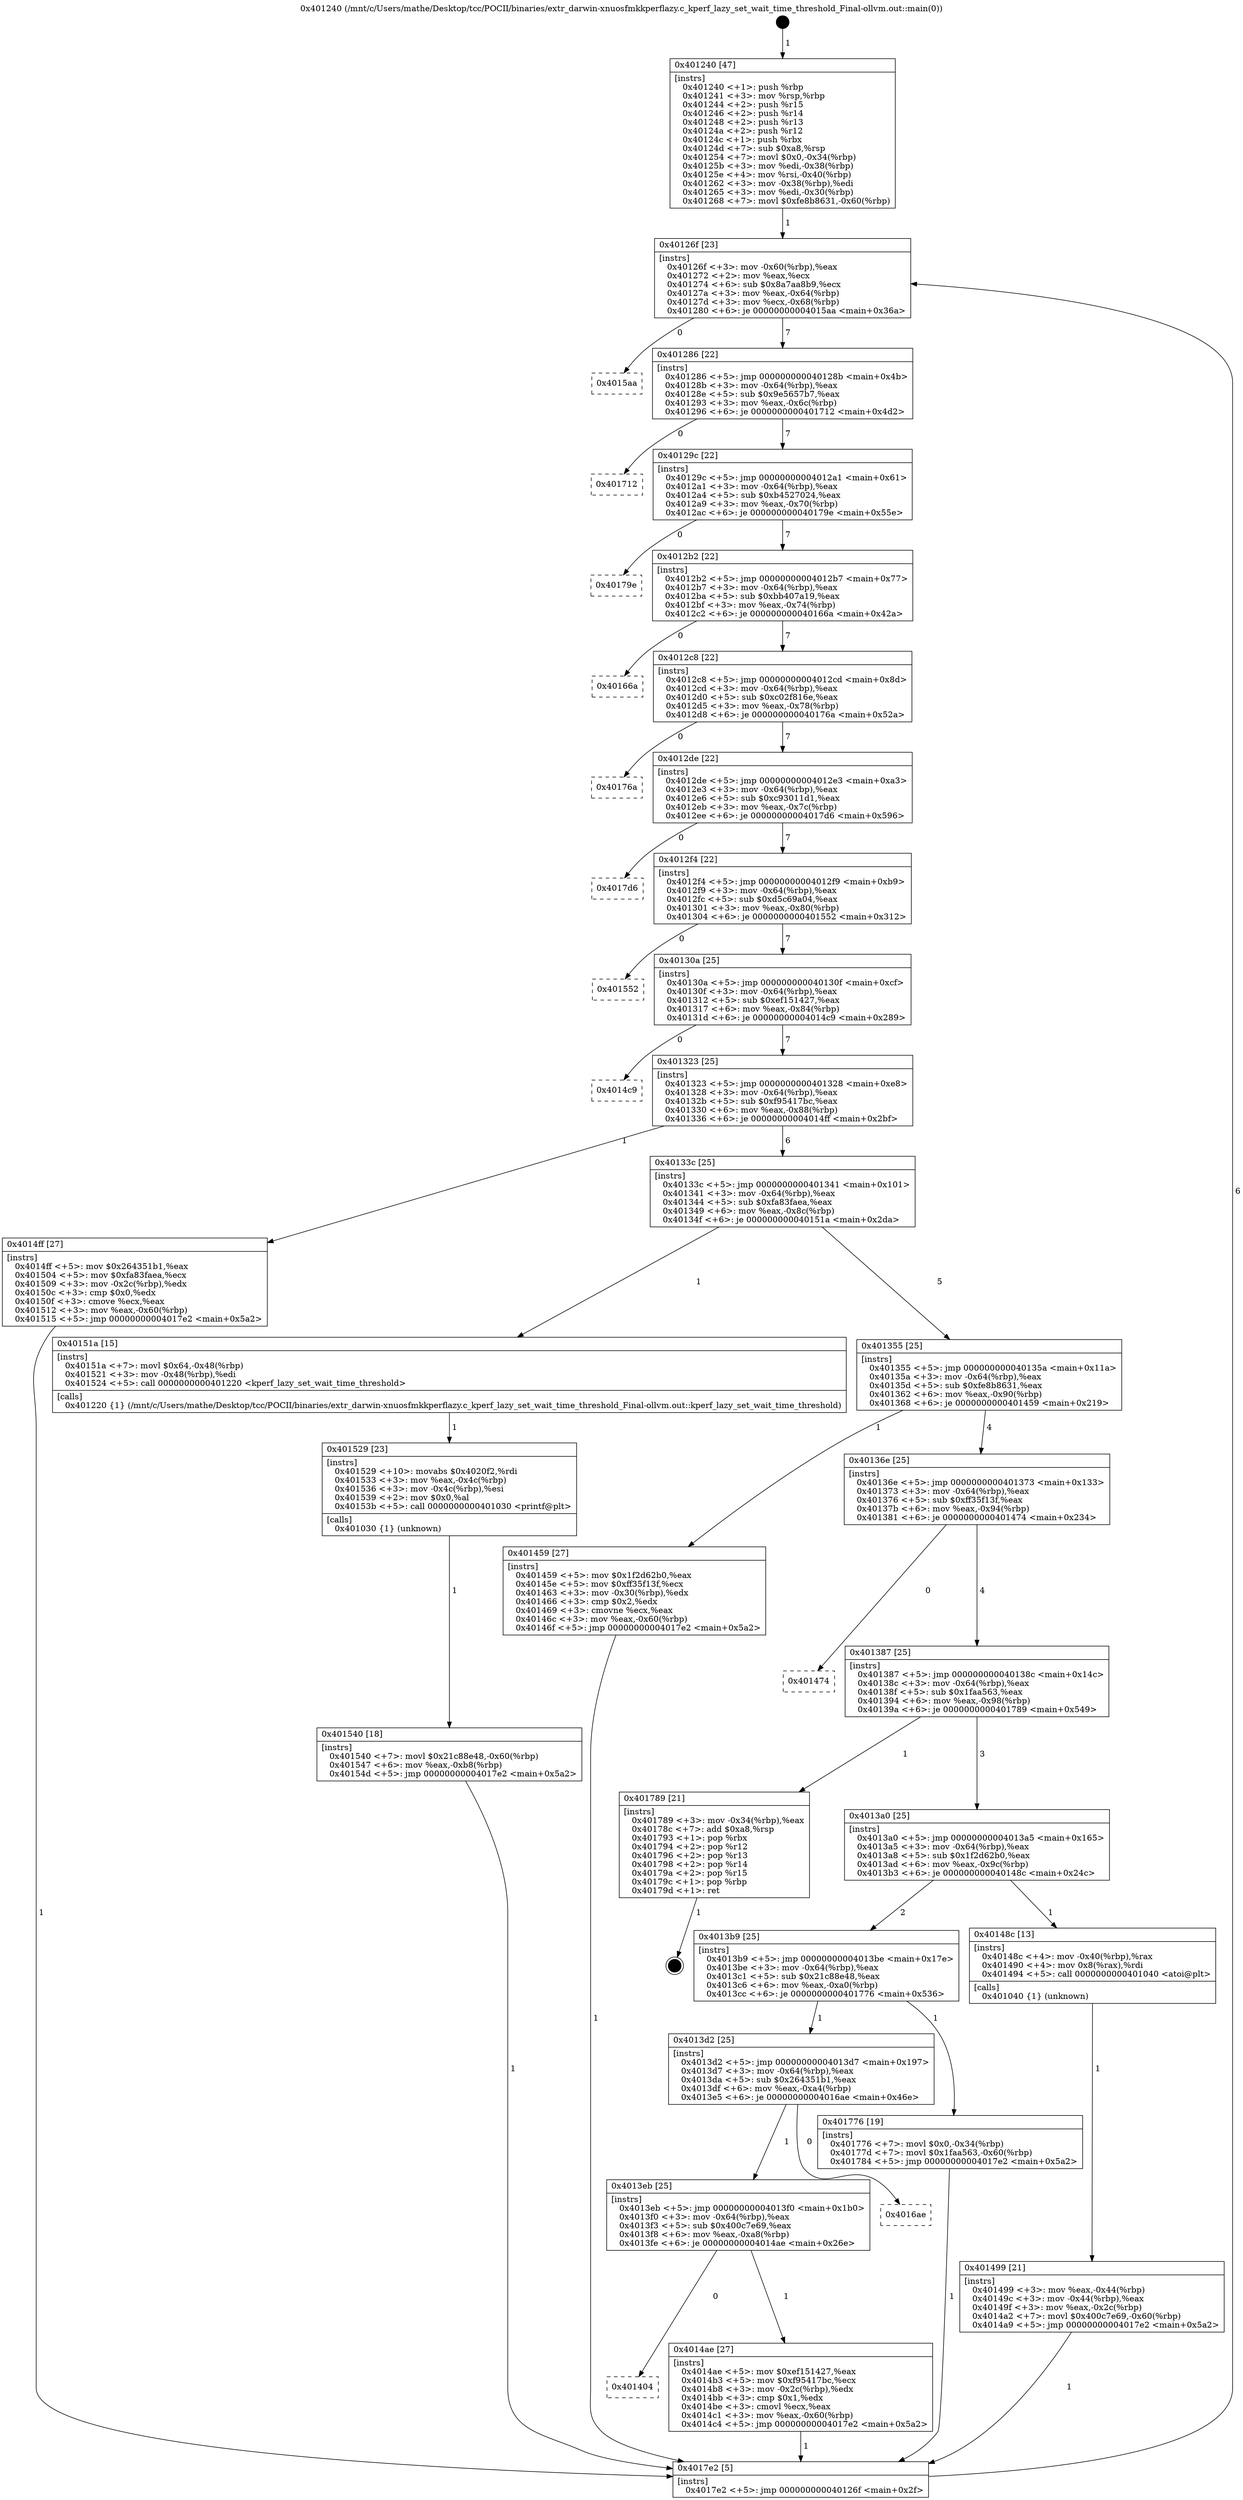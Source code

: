 digraph "0x401240" {
  label = "0x401240 (/mnt/c/Users/mathe/Desktop/tcc/POCII/binaries/extr_darwin-xnuosfmkkperflazy.c_kperf_lazy_set_wait_time_threshold_Final-ollvm.out::main(0))"
  labelloc = "t"
  node[shape=record]

  Entry [label="",width=0.3,height=0.3,shape=circle,fillcolor=black,style=filled]
  "0x40126f" [label="{
     0x40126f [23]\l
     | [instrs]\l
     &nbsp;&nbsp;0x40126f \<+3\>: mov -0x60(%rbp),%eax\l
     &nbsp;&nbsp;0x401272 \<+2\>: mov %eax,%ecx\l
     &nbsp;&nbsp;0x401274 \<+6\>: sub $0x8a7aa8b9,%ecx\l
     &nbsp;&nbsp;0x40127a \<+3\>: mov %eax,-0x64(%rbp)\l
     &nbsp;&nbsp;0x40127d \<+3\>: mov %ecx,-0x68(%rbp)\l
     &nbsp;&nbsp;0x401280 \<+6\>: je 00000000004015aa \<main+0x36a\>\l
  }"]
  "0x4015aa" [label="{
     0x4015aa\l
  }", style=dashed]
  "0x401286" [label="{
     0x401286 [22]\l
     | [instrs]\l
     &nbsp;&nbsp;0x401286 \<+5\>: jmp 000000000040128b \<main+0x4b\>\l
     &nbsp;&nbsp;0x40128b \<+3\>: mov -0x64(%rbp),%eax\l
     &nbsp;&nbsp;0x40128e \<+5\>: sub $0x9e5657b7,%eax\l
     &nbsp;&nbsp;0x401293 \<+3\>: mov %eax,-0x6c(%rbp)\l
     &nbsp;&nbsp;0x401296 \<+6\>: je 0000000000401712 \<main+0x4d2\>\l
  }"]
  Exit [label="",width=0.3,height=0.3,shape=circle,fillcolor=black,style=filled,peripheries=2]
  "0x401712" [label="{
     0x401712\l
  }", style=dashed]
  "0x40129c" [label="{
     0x40129c [22]\l
     | [instrs]\l
     &nbsp;&nbsp;0x40129c \<+5\>: jmp 00000000004012a1 \<main+0x61\>\l
     &nbsp;&nbsp;0x4012a1 \<+3\>: mov -0x64(%rbp),%eax\l
     &nbsp;&nbsp;0x4012a4 \<+5\>: sub $0xb4527024,%eax\l
     &nbsp;&nbsp;0x4012a9 \<+3\>: mov %eax,-0x70(%rbp)\l
     &nbsp;&nbsp;0x4012ac \<+6\>: je 000000000040179e \<main+0x55e\>\l
  }"]
  "0x401540" [label="{
     0x401540 [18]\l
     | [instrs]\l
     &nbsp;&nbsp;0x401540 \<+7\>: movl $0x21c88e48,-0x60(%rbp)\l
     &nbsp;&nbsp;0x401547 \<+6\>: mov %eax,-0xb8(%rbp)\l
     &nbsp;&nbsp;0x40154d \<+5\>: jmp 00000000004017e2 \<main+0x5a2\>\l
  }"]
  "0x40179e" [label="{
     0x40179e\l
  }", style=dashed]
  "0x4012b2" [label="{
     0x4012b2 [22]\l
     | [instrs]\l
     &nbsp;&nbsp;0x4012b2 \<+5\>: jmp 00000000004012b7 \<main+0x77\>\l
     &nbsp;&nbsp;0x4012b7 \<+3\>: mov -0x64(%rbp),%eax\l
     &nbsp;&nbsp;0x4012ba \<+5\>: sub $0xbb407a19,%eax\l
     &nbsp;&nbsp;0x4012bf \<+3\>: mov %eax,-0x74(%rbp)\l
     &nbsp;&nbsp;0x4012c2 \<+6\>: je 000000000040166a \<main+0x42a\>\l
  }"]
  "0x401529" [label="{
     0x401529 [23]\l
     | [instrs]\l
     &nbsp;&nbsp;0x401529 \<+10\>: movabs $0x4020f2,%rdi\l
     &nbsp;&nbsp;0x401533 \<+3\>: mov %eax,-0x4c(%rbp)\l
     &nbsp;&nbsp;0x401536 \<+3\>: mov -0x4c(%rbp),%esi\l
     &nbsp;&nbsp;0x401539 \<+2\>: mov $0x0,%al\l
     &nbsp;&nbsp;0x40153b \<+5\>: call 0000000000401030 \<printf@plt\>\l
     | [calls]\l
     &nbsp;&nbsp;0x401030 \{1\} (unknown)\l
  }"]
  "0x40166a" [label="{
     0x40166a\l
  }", style=dashed]
  "0x4012c8" [label="{
     0x4012c8 [22]\l
     | [instrs]\l
     &nbsp;&nbsp;0x4012c8 \<+5\>: jmp 00000000004012cd \<main+0x8d\>\l
     &nbsp;&nbsp;0x4012cd \<+3\>: mov -0x64(%rbp),%eax\l
     &nbsp;&nbsp;0x4012d0 \<+5\>: sub $0xc02f816e,%eax\l
     &nbsp;&nbsp;0x4012d5 \<+3\>: mov %eax,-0x78(%rbp)\l
     &nbsp;&nbsp;0x4012d8 \<+6\>: je 000000000040176a \<main+0x52a\>\l
  }"]
  "0x401404" [label="{
     0x401404\l
  }", style=dashed]
  "0x40176a" [label="{
     0x40176a\l
  }", style=dashed]
  "0x4012de" [label="{
     0x4012de [22]\l
     | [instrs]\l
     &nbsp;&nbsp;0x4012de \<+5\>: jmp 00000000004012e3 \<main+0xa3\>\l
     &nbsp;&nbsp;0x4012e3 \<+3\>: mov -0x64(%rbp),%eax\l
     &nbsp;&nbsp;0x4012e6 \<+5\>: sub $0xc93011d1,%eax\l
     &nbsp;&nbsp;0x4012eb \<+3\>: mov %eax,-0x7c(%rbp)\l
     &nbsp;&nbsp;0x4012ee \<+6\>: je 00000000004017d6 \<main+0x596\>\l
  }"]
  "0x4014ae" [label="{
     0x4014ae [27]\l
     | [instrs]\l
     &nbsp;&nbsp;0x4014ae \<+5\>: mov $0xef151427,%eax\l
     &nbsp;&nbsp;0x4014b3 \<+5\>: mov $0xf95417bc,%ecx\l
     &nbsp;&nbsp;0x4014b8 \<+3\>: mov -0x2c(%rbp),%edx\l
     &nbsp;&nbsp;0x4014bb \<+3\>: cmp $0x1,%edx\l
     &nbsp;&nbsp;0x4014be \<+3\>: cmovl %ecx,%eax\l
     &nbsp;&nbsp;0x4014c1 \<+3\>: mov %eax,-0x60(%rbp)\l
     &nbsp;&nbsp;0x4014c4 \<+5\>: jmp 00000000004017e2 \<main+0x5a2\>\l
  }"]
  "0x4017d6" [label="{
     0x4017d6\l
  }", style=dashed]
  "0x4012f4" [label="{
     0x4012f4 [22]\l
     | [instrs]\l
     &nbsp;&nbsp;0x4012f4 \<+5\>: jmp 00000000004012f9 \<main+0xb9\>\l
     &nbsp;&nbsp;0x4012f9 \<+3\>: mov -0x64(%rbp),%eax\l
     &nbsp;&nbsp;0x4012fc \<+5\>: sub $0xd5c69a04,%eax\l
     &nbsp;&nbsp;0x401301 \<+3\>: mov %eax,-0x80(%rbp)\l
     &nbsp;&nbsp;0x401304 \<+6\>: je 0000000000401552 \<main+0x312\>\l
  }"]
  "0x4013eb" [label="{
     0x4013eb [25]\l
     | [instrs]\l
     &nbsp;&nbsp;0x4013eb \<+5\>: jmp 00000000004013f0 \<main+0x1b0\>\l
     &nbsp;&nbsp;0x4013f0 \<+3\>: mov -0x64(%rbp),%eax\l
     &nbsp;&nbsp;0x4013f3 \<+5\>: sub $0x400c7e69,%eax\l
     &nbsp;&nbsp;0x4013f8 \<+6\>: mov %eax,-0xa8(%rbp)\l
     &nbsp;&nbsp;0x4013fe \<+6\>: je 00000000004014ae \<main+0x26e\>\l
  }"]
  "0x401552" [label="{
     0x401552\l
  }", style=dashed]
  "0x40130a" [label="{
     0x40130a [25]\l
     | [instrs]\l
     &nbsp;&nbsp;0x40130a \<+5\>: jmp 000000000040130f \<main+0xcf\>\l
     &nbsp;&nbsp;0x40130f \<+3\>: mov -0x64(%rbp),%eax\l
     &nbsp;&nbsp;0x401312 \<+5\>: sub $0xef151427,%eax\l
     &nbsp;&nbsp;0x401317 \<+6\>: mov %eax,-0x84(%rbp)\l
     &nbsp;&nbsp;0x40131d \<+6\>: je 00000000004014c9 \<main+0x289\>\l
  }"]
  "0x4016ae" [label="{
     0x4016ae\l
  }", style=dashed]
  "0x4014c9" [label="{
     0x4014c9\l
  }", style=dashed]
  "0x401323" [label="{
     0x401323 [25]\l
     | [instrs]\l
     &nbsp;&nbsp;0x401323 \<+5\>: jmp 0000000000401328 \<main+0xe8\>\l
     &nbsp;&nbsp;0x401328 \<+3\>: mov -0x64(%rbp),%eax\l
     &nbsp;&nbsp;0x40132b \<+5\>: sub $0xf95417bc,%eax\l
     &nbsp;&nbsp;0x401330 \<+6\>: mov %eax,-0x88(%rbp)\l
     &nbsp;&nbsp;0x401336 \<+6\>: je 00000000004014ff \<main+0x2bf\>\l
  }"]
  "0x4013d2" [label="{
     0x4013d2 [25]\l
     | [instrs]\l
     &nbsp;&nbsp;0x4013d2 \<+5\>: jmp 00000000004013d7 \<main+0x197\>\l
     &nbsp;&nbsp;0x4013d7 \<+3\>: mov -0x64(%rbp),%eax\l
     &nbsp;&nbsp;0x4013da \<+5\>: sub $0x264351b1,%eax\l
     &nbsp;&nbsp;0x4013df \<+6\>: mov %eax,-0xa4(%rbp)\l
     &nbsp;&nbsp;0x4013e5 \<+6\>: je 00000000004016ae \<main+0x46e\>\l
  }"]
  "0x4014ff" [label="{
     0x4014ff [27]\l
     | [instrs]\l
     &nbsp;&nbsp;0x4014ff \<+5\>: mov $0x264351b1,%eax\l
     &nbsp;&nbsp;0x401504 \<+5\>: mov $0xfa83faea,%ecx\l
     &nbsp;&nbsp;0x401509 \<+3\>: mov -0x2c(%rbp),%edx\l
     &nbsp;&nbsp;0x40150c \<+3\>: cmp $0x0,%edx\l
     &nbsp;&nbsp;0x40150f \<+3\>: cmove %ecx,%eax\l
     &nbsp;&nbsp;0x401512 \<+3\>: mov %eax,-0x60(%rbp)\l
     &nbsp;&nbsp;0x401515 \<+5\>: jmp 00000000004017e2 \<main+0x5a2\>\l
  }"]
  "0x40133c" [label="{
     0x40133c [25]\l
     | [instrs]\l
     &nbsp;&nbsp;0x40133c \<+5\>: jmp 0000000000401341 \<main+0x101\>\l
     &nbsp;&nbsp;0x401341 \<+3\>: mov -0x64(%rbp),%eax\l
     &nbsp;&nbsp;0x401344 \<+5\>: sub $0xfa83faea,%eax\l
     &nbsp;&nbsp;0x401349 \<+6\>: mov %eax,-0x8c(%rbp)\l
     &nbsp;&nbsp;0x40134f \<+6\>: je 000000000040151a \<main+0x2da\>\l
  }"]
  "0x401776" [label="{
     0x401776 [19]\l
     | [instrs]\l
     &nbsp;&nbsp;0x401776 \<+7\>: movl $0x0,-0x34(%rbp)\l
     &nbsp;&nbsp;0x40177d \<+7\>: movl $0x1faa563,-0x60(%rbp)\l
     &nbsp;&nbsp;0x401784 \<+5\>: jmp 00000000004017e2 \<main+0x5a2\>\l
  }"]
  "0x40151a" [label="{
     0x40151a [15]\l
     | [instrs]\l
     &nbsp;&nbsp;0x40151a \<+7\>: movl $0x64,-0x48(%rbp)\l
     &nbsp;&nbsp;0x401521 \<+3\>: mov -0x48(%rbp),%edi\l
     &nbsp;&nbsp;0x401524 \<+5\>: call 0000000000401220 \<kperf_lazy_set_wait_time_threshold\>\l
     | [calls]\l
     &nbsp;&nbsp;0x401220 \{1\} (/mnt/c/Users/mathe/Desktop/tcc/POCII/binaries/extr_darwin-xnuosfmkkperflazy.c_kperf_lazy_set_wait_time_threshold_Final-ollvm.out::kperf_lazy_set_wait_time_threshold)\l
  }"]
  "0x401355" [label="{
     0x401355 [25]\l
     | [instrs]\l
     &nbsp;&nbsp;0x401355 \<+5\>: jmp 000000000040135a \<main+0x11a\>\l
     &nbsp;&nbsp;0x40135a \<+3\>: mov -0x64(%rbp),%eax\l
     &nbsp;&nbsp;0x40135d \<+5\>: sub $0xfe8b8631,%eax\l
     &nbsp;&nbsp;0x401362 \<+6\>: mov %eax,-0x90(%rbp)\l
     &nbsp;&nbsp;0x401368 \<+6\>: je 0000000000401459 \<main+0x219\>\l
  }"]
  "0x401499" [label="{
     0x401499 [21]\l
     | [instrs]\l
     &nbsp;&nbsp;0x401499 \<+3\>: mov %eax,-0x44(%rbp)\l
     &nbsp;&nbsp;0x40149c \<+3\>: mov -0x44(%rbp),%eax\l
     &nbsp;&nbsp;0x40149f \<+3\>: mov %eax,-0x2c(%rbp)\l
     &nbsp;&nbsp;0x4014a2 \<+7\>: movl $0x400c7e69,-0x60(%rbp)\l
     &nbsp;&nbsp;0x4014a9 \<+5\>: jmp 00000000004017e2 \<main+0x5a2\>\l
  }"]
  "0x401459" [label="{
     0x401459 [27]\l
     | [instrs]\l
     &nbsp;&nbsp;0x401459 \<+5\>: mov $0x1f2d62b0,%eax\l
     &nbsp;&nbsp;0x40145e \<+5\>: mov $0xff35f13f,%ecx\l
     &nbsp;&nbsp;0x401463 \<+3\>: mov -0x30(%rbp),%edx\l
     &nbsp;&nbsp;0x401466 \<+3\>: cmp $0x2,%edx\l
     &nbsp;&nbsp;0x401469 \<+3\>: cmovne %ecx,%eax\l
     &nbsp;&nbsp;0x40146c \<+3\>: mov %eax,-0x60(%rbp)\l
     &nbsp;&nbsp;0x40146f \<+5\>: jmp 00000000004017e2 \<main+0x5a2\>\l
  }"]
  "0x40136e" [label="{
     0x40136e [25]\l
     | [instrs]\l
     &nbsp;&nbsp;0x40136e \<+5\>: jmp 0000000000401373 \<main+0x133\>\l
     &nbsp;&nbsp;0x401373 \<+3\>: mov -0x64(%rbp),%eax\l
     &nbsp;&nbsp;0x401376 \<+5\>: sub $0xff35f13f,%eax\l
     &nbsp;&nbsp;0x40137b \<+6\>: mov %eax,-0x94(%rbp)\l
     &nbsp;&nbsp;0x401381 \<+6\>: je 0000000000401474 \<main+0x234\>\l
  }"]
  "0x4017e2" [label="{
     0x4017e2 [5]\l
     | [instrs]\l
     &nbsp;&nbsp;0x4017e2 \<+5\>: jmp 000000000040126f \<main+0x2f\>\l
  }"]
  "0x401240" [label="{
     0x401240 [47]\l
     | [instrs]\l
     &nbsp;&nbsp;0x401240 \<+1\>: push %rbp\l
     &nbsp;&nbsp;0x401241 \<+3\>: mov %rsp,%rbp\l
     &nbsp;&nbsp;0x401244 \<+2\>: push %r15\l
     &nbsp;&nbsp;0x401246 \<+2\>: push %r14\l
     &nbsp;&nbsp;0x401248 \<+2\>: push %r13\l
     &nbsp;&nbsp;0x40124a \<+2\>: push %r12\l
     &nbsp;&nbsp;0x40124c \<+1\>: push %rbx\l
     &nbsp;&nbsp;0x40124d \<+7\>: sub $0xa8,%rsp\l
     &nbsp;&nbsp;0x401254 \<+7\>: movl $0x0,-0x34(%rbp)\l
     &nbsp;&nbsp;0x40125b \<+3\>: mov %edi,-0x38(%rbp)\l
     &nbsp;&nbsp;0x40125e \<+4\>: mov %rsi,-0x40(%rbp)\l
     &nbsp;&nbsp;0x401262 \<+3\>: mov -0x38(%rbp),%edi\l
     &nbsp;&nbsp;0x401265 \<+3\>: mov %edi,-0x30(%rbp)\l
     &nbsp;&nbsp;0x401268 \<+7\>: movl $0xfe8b8631,-0x60(%rbp)\l
  }"]
  "0x4013b9" [label="{
     0x4013b9 [25]\l
     | [instrs]\l
     &nbsp;&nbsp;0x4013b9 \<+5\>: jmp 00000000004013be \<main+0x17e\>\l
     &nbsp;&nbsp;0x4013be \<+3\>: mov -0x64(%rbp),%eax\l
     &nbsp;&nbsp;0x4013c1 \<+5\>: sub $0x21c88e48,%eax\l
     &nbsp;&nbsp;0x4013c6 \<+6\>: mov %eax,-0xa0(%rbp)\l
     &nbsp;&nbsp;0x4013cc \<+6\>: je 0000000000401776 \<main+0x536\>\l
  }"]
  "0x401474" [label="{
     0x401474\l
  }", style=dashed]
  "0x401387" [label="{
     0x401387 [25]\l
     | [instrs]\l
     &nbsp;&nbsp;0x401387 \<+5\>: jmp 000000000040138c \<main+0x14c\>\l
     &nbsp;&nbsp;0x40138c \<+3\>: mov -0x64(%rbp),%eax\l
     &nbsp;&nbsp;0x40138f \<+5\>: sub $0x1faa563,%eax\l
     &nbsp;&nbsp;0x401394 \<+6\>: mov %eax,-0x98(%rbp)\l
     &nbsp;&nbsp;0x40139a \<+6\>: je 0000000000401789 \<main+0x549\>\l
  }"]
  "0x40148c" [label="{
     0x40148c [13]\l
     | [instrs]\l
     &nbsp;&nbsp;0x40148c \<+4\>: mov -0x40(%rbp),%rax\l
     &nbsp;&nbsp;0x401490 \<+4\>: mov 0x8(%rax),%rdi\l
     &nbsp;&nbsp;0x401494 \<+5\>: call 0000000000401040 \<atoi@plt\>\l
     | [calls]\l
     &nbsp;&nbsp;0x401040 \{1\} (unknown)\l
  }"]
  "0x401789" [label="{
     0x401789 [21]\l
     | [instrs]\l
     &nbsp;&nbsp;0x401789 \<+3\>: mov -0x34(%rbp),%eax\l
     &nbsp;&nbsp;0x40178c \<+7\>: add $0xa8,%rsp\l
     &nbsp;&nbsp;0x401793 \<+1\>: pop %rbx\l
     &nbsp;&nbsp;0x401794 \<+2\>: pop %r12\l
     &nbsp;&nbsp;0x401796 \<+2\>: pop %r13\l
     &nbsp;&nbsp;0x401798 \<+2\>: pop %r14\l
     &nbsp;&nbsp;0x40179a \<+2\>: pop %r15\l
     &nbsp;&nbsp;0x40179c \<+1\>: pop %rbp\l
     &nbsp;&nbsp;0x40179d \<+1\>: ret\l
  }"]
  "0x4013a0" [label="{
     0x4013a0 [25]\l
     | [instrs]\l
     &nbsp;&nbsp;0x4013a0 \<+5\>: jmp 00000000004013a5 \<main+0x165\>\l
     &nbsp;&nbsp;0x4013a5 \<+3\>: mov -0x64(%rbp),%eax\l
     &nbsp;&nbsp;0x4013a8 \<+5\>: sub $0x1f2d62b0,%eax\l
     &nbsp;&nbsp;0x4013ad \<+6\>: mov %eax,-0x9c(%rbp)\l
     &nbsp;&nbsp;0x4013b3 \<+6\>: je 000000000040148c \<main+0x24c\>\l
  }"]
  Entry -> "0x401240" [label=" 1"]
  "0x40126f" -> "0x4015aa" [label=" 0"]
  "0x40126f" -> "0x401286" [label=" 7"]
  "0x401789" -> Exit [label=" 1"]
  "0x401286" -> "0x401712" [label=" 0"]
  "0x401286" -> "0x40129c" [label=" 7"]
  "0x401776" -> "0x4017e2" [label=" 1"]
  "0x40129c" -> "0x40179e" [label=" 0"]
  "0x40129c" -> "0x4012b2" [label=" 7"]
  "0x401540" -> "0x4017e2" [label=" 1"]
  "0x4012b2" -> "0x40166a" [label=" 0"]
  "0x4012b2" -> "0x4012c8" [label=" 7"]
  "0x401529" -> "0x401540" [label=" 1"]
  "0x4012c8" -> "0x40176a" [label=" 0"]
  "0x4012c8" -> "0x4012de" [label=" 7"]
  "0x40151a" -> "0x401529" [label=" 1"]
  "0x4012de" -> "0x4017d6" [label=" 0"]
  "0x4012de" -> "0x4012f4" [label=" 7"]
  "0x4014ff" -> "0x4017e2" [label=" 1"]
  "0x4012f4" -> "0x401552" [label=" 0"]
  "0x4012f4" -> "0x40130a" [label=" 7"]
  "0x4013eb" -> "0x401404" [label=" 0"]
  "0x40130a" -> "0x4014c9" [label=" 0"]
  "0x40130a" -> "0x401323" [label=" 7"]
  "0x4013eb" -> "0x4014ae" [label=" 1"]
  "0x401323" -> "0x4014ff" [label=" 1"]
  "0x401323" -> "0x40133c" [label=" 6"]
  "0x4013d2" -> "0x4013eb" [label=" 1"]
  "0x40133c" -> "0x40151a" [label=" 1"]
  "0x40133c" -> "0x401355" [label=" 5"]
  "0x4013d2" -> "0x4016ae" [label=" 0"]
  "0x401355" -> "0x401459" [label=" 1"]
  "0x401355" -> "0x40136e" [label=" 4"]
  "0x401459" -> "0x4017e2" [label=" 1"]
  "0x401240" -> "0x40126f" [label=" 1"]
  "0x4017e2" -> "0x40126f" [label=" 6"]
  "0x4013b9" -> "0x4013d2" [label=" 1"]
  "0x40136e" -> "0x401474" [label=" 0"]
  "0x40136e" -> "0x401387" [label=" 4"]
  "0x4013b9" -> "0x401776" [label=" 1"]
  "0x401387" -> "0x401789" [label=" 1"]
  "0x401387" -> "0x4013a0" [label=" 3"]
  "0x4014ae" -> "0x4017e2" [label=" 1"]
  "0x4013a0" -> "0x40148c" [label=" 1"]
  "0x4013a0" -> "0x4013b9" [label=" 2"]
  "0x40148c" -> "0x401499" [label=" 1"]
  "0x401499" -> "0x4017e2" [label=" 1"]
}
